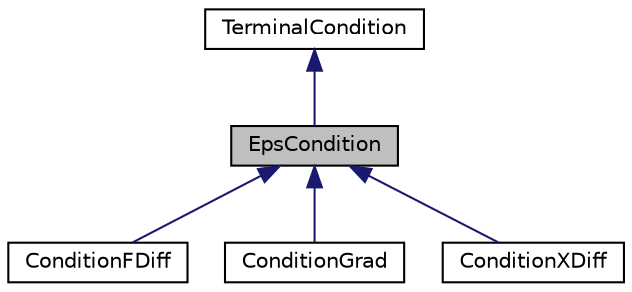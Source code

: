 digraph "EpsCondition"
{
  edge [fontname="Helvetica",fontsize="10",labelfontname="Helvetica",labelfontsize="10"];
  node [fontname="Helvetica",fontsize="10",shape=record];
  Node0 [label="EpsCondition",height=0.2,width=0.4,color="black", fillcolor="grey75", style="filled", fontcolor="black"];
  Node1 -> Node0 [dir="back",color="midnightblue",fontsize="10",style="solid"];
  Node1 [label="TerminalCondition",height=0.2,width=0.4,color="black", fillcolor="white", style="filled",URL="$class_terminal_condition.html"];
  Node0 -> Node2 [dir="back",color="midnightblue",fontsize="10",style="solid"];
  Node2 [label="ConditionFDiff",height=0.2,width=0.4,color="black", fillcolor="white", style="filled",URL="$class_condition_f_diff.html"];
  Node0 -> Node3 [dir="back",color="midnightblue",fontsize="10",style="solid"];
  Node3 [label="ConditionGrad",height=0.2,width=0.4,color="black", fillcolor="white", style="filled",URL="$class_condition_grad.html"];
  Node0 -> Node4 [dir="back",color="midnightblue",fontsize="10",style="solid"];
  Node4 [label="ConditionXDiff",height=0.2,width=0.4,color="black", fillcolor="white", style="filled",URL="$class_condition_x_diff.html"];
}
